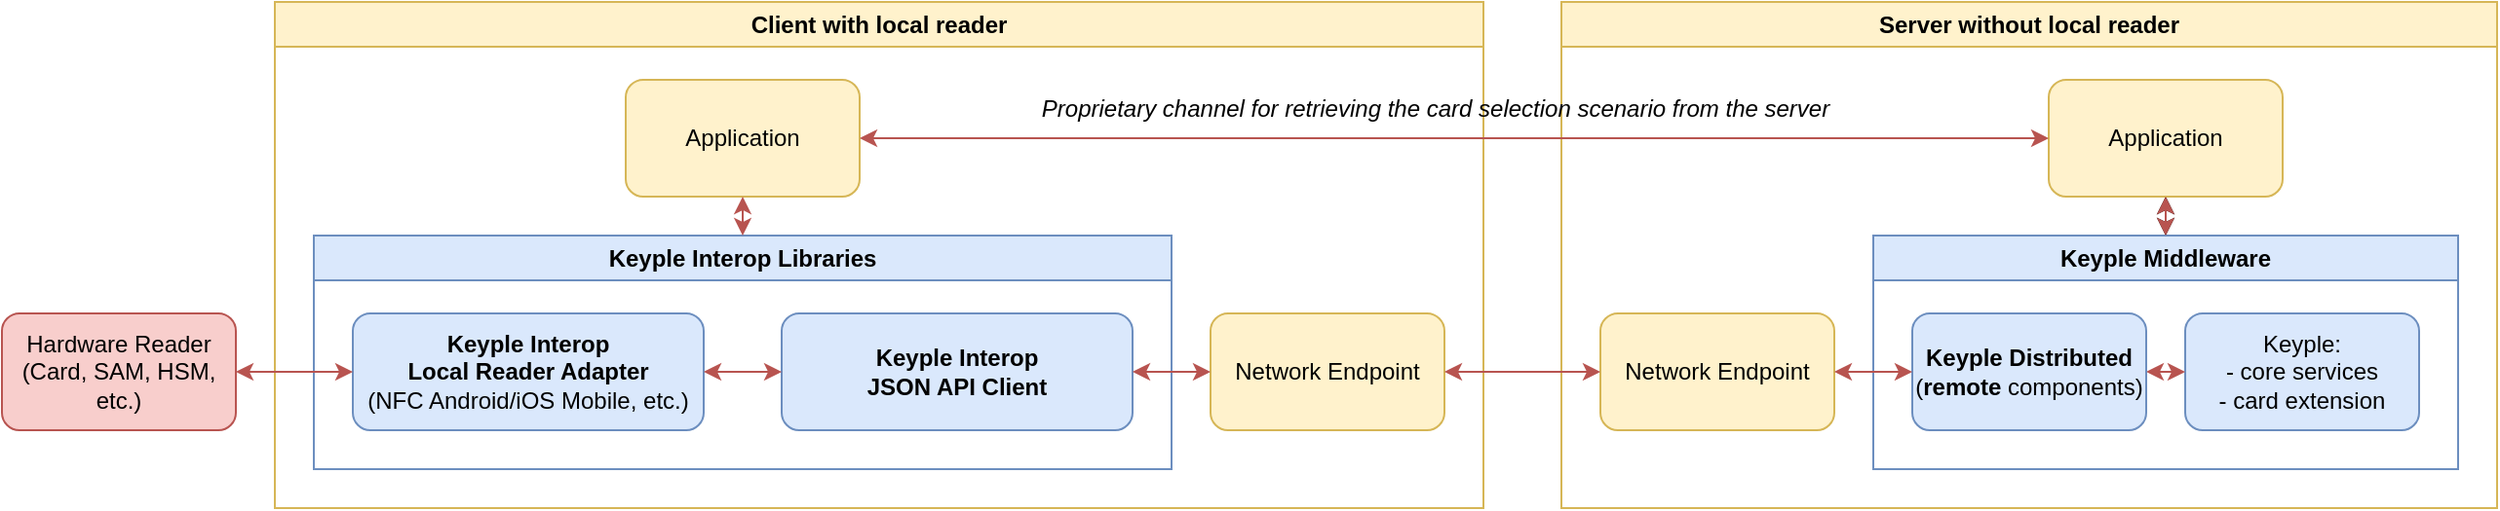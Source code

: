 <mxfile version="20.7.4" type="device"><diagram name="Page-1" id="7Sh1Q71iwAasNACV_Fdk"><mxGraphModel dx="1050" dy="621" grid="1" gridSize="10" guides="1" tooltips="1" connect="1" arrows="1" fold="1" page="1" pageScale="1" pageWidth="1654" pageHeight="1169" math="0" shadow="0"><root><mxCell id="TWPGk657dWVwOv0mLjbH-0"/><mxCell id="TWPGk657dWVwOv0mLjbH-1" parent="TWPGk657dWVwOv0mLjbH-0"/><mxCell id="VzNbVHkSYr1fWwzffarC-0" value="Client with local reader" style="swimlane;whiteSpace=wrap;html=1;fillColor=#fff2cc;strokeColor=#d6b656;startSize=23;" parent="TWPGk657dWVwOv0mLjbH-1" vertex="1"><mxGeometry x="160" y="120" width="620" height="260" as="geometry"/></mxCell><mxCell id="VzNbVHkSYr1fWwzffarC-1" value="Application" style="rounded=1;whiteSpace=wrap;html=1;fillColor=#fff2cc;strokeColor=#d6b656;" parent="VzNbVHkSYr1fWwzffarC-0" vertex="1"><mxGeometry x="180" y="40" width="120" height="60" as="geometry"/></mxCell><mxCell id="VzNbVHkSYr1fWwzffarC-2" value="Keyple Interop Libraries" style="swimlane;whiteSpace=wrap;html=1;swimlaneFillColor=none;fillColor=#dae8fc;strokeColor=#6c8ebf;" parent="VzNbVHkSYr1fWwzffarC-0" vertex="1"><mxGeometry x="20" y="120" width="440" height="120" as="geometry"/></mxCell><mxCell id="VzNbVHkSYr1fWwzffarC-4" value="&lt;b&gt;Keyple Interop&lt;br&gt;JSON API Client&lt;br&gt;&lt;/b&gt;" style="rounded=1;whiteSpace=wrap;html=1;fillColor=#dae8fc;strokeColor=#6c8ebf;" parent="VzNbVHkSYr1fWwzffarC-2" vertex="1"><mxGeometry x="240" y="40" width="180" height="60" as="geometry"/></mxCell><mxCell id="VzNbVHkSYr1fWwzffarC-6" value="&lt;b&gt;Keyple Interop&lt;/b&gt;&lt;br&gt;&lt;b&gt;Local Reader Adapter&lt;/b&gt;&lt;br&gt;(NFC Android/iOS&amp;nbsp;Mobile, etc.)" style="rounded=1;whiteSpace=wrap;html=1;fillColor=#dae8fc;strokeColor=#6c8ebf;" parent="VzNbVHkSYr1fWwzffarC-2" vertex="1"><mxGeometry x="20" y="40" width="180" height="60" as="geometry"/></mxCell><mxCell id="VzNbVHkSYr1fWwzffarC-7" style="edgeStyle=orthogonalEdgeStyle;rounded=1;orthogonalLoop=1;jettySize=auto;html=1;exitX=0;exitY=0.5;exitDx=0;exitDy=0;entryX=1;entryY=0.5;entryDx=0;entryDy=0;endArrow=classic;endFill=1;fillColor=#f8cecc;strokeColor=#b85450;strokeWidth=1;startArrow=classic;startFill=1;" parent="VzNbVHkSYr1fWwzffarC-2" source="VzNbVHkSYr1fWwzffarC-4" target="VzNbVHkSYr1fWwzffarC-6" edge="1"><mxGeometry relative="1" as="geometry"><mxPoint x="110" y="80" as="sourcePoint"/><mxPoint x="-50" y="80" as="targetPoint"/></mxGeometry></mxCell><mxCell id="VzNbVHkSYr1fWwzffarC-8" value="Network Endpoint" style="rounded=1;whiteSpace=wrap;html=1;fillColor=#fff2cc;strokeColor=#d6b656;" parent="VzNbVHkSYr1fWwzffarC-0" vertex="1"><mxGeometry x="480" y="160" width="120" height="60" as="geometry"/></mxCell><mxCell id="VzNbVHkSYr1fWwzffarC-9" style="rounded=0;orthogonalLoop=1;jettySize=auto;html=1;entryX=0.5;entryY=1;entryDx=0;entryDy=0;strokeWidth=1;endArrow=classic;endFill=1;fillColor=#f8cecc;strokeColor=#b85450;startArrow=classic;startFill=1;exitX=0.5;exitY=0;exitDx=0;exitDy=0;" parent="VzNbVHkSYr1fWwzffarC-0" source="VzNbVHkSYr1fWwzffarC-2" target="VzNbVHkSYr1fWwzffarC-1" edge="1"><mxGeometry relative="1" as="geometry"><mxPoint x="260" y="120" as="sourcePoint"/></mxGeometry></mxCell><mxCell id="VzNbVHkSYr1fWwzffarC-10" style="rounded=1;orthogonalLoop=1;jettySize=auto;html=1;exitX=1;exitY=0.5;exitDx=0;exitDy=0;entryX=0;entryY=0.5;entryDx=0;entryDy=0;strokeWidth=1;endArrow=classic;endFill=1;fillColor=#f8cecc;strokeColor=#b85450;startArrow=classic;startFill=1;" parent="VzNbVHkSYr1fWwzffarC-0" source="VzNbVHkSYr1fWwzffarC-4" target="VzNbVHkSYr1fWwzffarC-8" edge="1"><mxGeometry relative="1" as="geometry"/></mxCell><mxCell id="VzNbVHkSYr1fWwzffarC-11" value="Hardware Reader&lt;br&gt;(Card, SAM, HSM, etc.)" style="rounded=1;whiteSpace=wrap;html=1;fillColor=#f8cecc;strokeColor=#b85450;" parent="TWPGk657dWVwOv0mLjbH-1" vertex="1"><mxGeometry x="20" y="280" width="120" height="60" as="geometry"/></mxCell><mxCell id="VzNbVHkSYr1fWwzffarC-12" value="Server without local reader" style="swimlane;whiteSpace=wrap;html=1;startSize=23;fillColor=#fff2cc;strokeColor=#d6b656;" parent="TWPGk657dWVwOv0mLjbH-1" vertex="1"><mxGeometry x="820" y="120" width="480" height="260" as="geometry"/></mxCell><mxCell id="VzNbVHkSYr1fWwzffarC-13" value="" style="edgeStyle=orthogonalEdgeStyle;rounded=0;orthogonalLoop=1;jettySize=auto;html=1;startArrow=classic;startFill=1;endArrow=classic;endFill=1;entryX=0.5;entryY=0;entryDx=0;entryDy=0;" parent="VzNbVHkSYr1fWwzffarC-12" source="VzNbVHkSYr1fWwzffarC-14" target="VzNbVHkSYr1fWwzffarC-15" edge="1"><mxGeometry relative="1" as="geometry"/></mxCell><mxCell id="VzNbVHkSYr1fWwzffarC-14" value="Application" style="rounded=1;whiteSpace=wrap;html=1;fillColor=#fff2cc;strokeColor=#d6b656;" parent="VzNbVHkSYr1fWwzffarC-12" vertex="1"><mxGeometry x="250" y="40" width="120" height="60" as="geometry"/></mxCell><mxCell id="VzNbVHkSYr1fWwzffarC-15" value="Keyple Middleware" style="swimlane;whiteSpace=wrap;html=1;fillColor=#dae8fc;strokeColor=#6c8ebf;" parent="VzNbVHkSYr1fWwzffarC-12" vertex="1"><mxGeometry x="160" y="120" width="300" height="120" as="geometry"/></mxCell><mxCell id="VzNbVHkSYr1fWwzffarC-16" value="Keyple:&lt;br&gt;- core services&lt;br&gt;- card extension" style="rounded=1;whiteSpace=wrap;html=1;fillColor=#dae8fc;strokeColor=#6c8ebf;" parent="VzNbVHkSYr1fWwzffarC-15" vertex="1"><mxGeometry x="160" y="40" width="120" height="60" as="geometry"/></mxCell><mxCell id="VzNbVHkSYr1fWwzffarC-17" style="edgeStyle=none;rounded=0;orthogonalLoop=1;jettySize=auto;html=1;exitX=1;exitY=0.5;exitDx=0;exitDy=0;entryX=0;entryY=0.5;entryDx=0;entryDy=0;strokeWidth=1;endArrow=classic;endFill=1;fillColor=#f8cecc;strokeColor=#b85450;startArrow=classic;startFill=1;" parent="VzNbVHkSYr1fWwzffarC-15" source="VzNbVHkSYr1fWwzffarC-18" target="VzNbVHkSYr1fWwzffarC-16" edge="1"><mxGeometry relative="1" as="geometry"/></mxCell><mxCell id="VzNbVHkSYr1fWwzffarC-18" value="&lt;b&gt;Keyple Distributed&lt;/b&gt;&lt;br&gt;(&lt;b&gt;remote&lt;/b&gt; components)" style="rounded=1;whiteSpace=wrap;html=1;fillColor=#dae8fc;strokeColor=#6c8ebf;" parent="VzNbVHkSYr1fWwzffarC-15" vertex="1"><mxGeometry x="20" y="40" width="120" height="60" as="geometry"/></mxCell><mxCell id="VzNbVHkSYr1fWwzffarC-19" value="Network Endpoint" style="rounded=1;whiteSpace=wrap;html=1;fillColor=#fff2cc;strokeColor=#d6b656;" parent="VzNbVHkSYr1fWwzffarC-12" vertex="1"><mxGeometry x="20" y="160" width="120" height="60" as="geometry"/></mxCell><mxCell id="VzNbVHkSYr1fWwzffarC-20" style="edgeStyle=none;rounded=0;orthogonalLoop=1;jettySize=auto;html=1;exitX=0.5;exitY=0;exitDx=0;exitDy=0;entryX=0.5;entryY=1;entryDx=0;entryDy=0;strokeWidth=1;endArrow=classic;endFill=1;fillColor=#f8cecc;strokeColor=#b85450;startArrow=classic;startFill=1;" parent="VzNbVHkSYr1fWwzffarC-12" source="VzNbVHkSYr1fWwzffarC-15" target="VzNbVHkSYr1fWwzffarC-14" edge="1"><mxGeometry relative="1" as="geometry"/></mxCell><mxCell id="VzNbVHkSYr1fWwzffarC-21" style="edgeStyle=none;rounded=0;orthogonalLoop=1;jettySize=auto;html=1;exitX=1;exitY=0.5;exitDx=0;exitDy=0;entryX=0;entryY=0.5;entryDx=0;entryDy=0;strokeWidth=1;endArrow=classic;endFill=1;fillColor=#f8cecc;strokeColor=#b85450;startArrow=classic;startFill=1;" parent="VzNbVHkSYr1fWwzffarC-12" source="VzNbVHkSYr1fWwzffarC-19" target="VzNbVHkSYr1fWwzffarC-18" edge="1"><mxGeometry relative="1" as="geometry"/></mxCell><mxCell id="VzNbVHkSYr1fWwzffarC-22" style="edgeStyle=orthogonalEdgeStyle;rounded=0;orthogonalLoop=1;jettySize=auto;html=1;exitX=0;exitY=0.5;exitDx=0;exitDy=0;entryX=1;entryY=0.5;entryDx=0;entryDy=0;endArrow=classic;endFill=1;fillColor=#f8cecc;strokeColor=#b85450;strokeWidth=1;startArrow=classic;startFill=1;" parent="TWPGk657dWVwOv0mLjbH-1" source="VzNbVHkSYr1fWwzffarC-6" target="VzNbVHkSYr1fWwzffarC-11" edge="1"><mxGeometry relative="1" as="geometry"/></mxCell><mxCell id="VzNbVHkSYr1fWwzffarC-23" style="edgeStyle=none;rounded=0;orthogonalLoop=1;jettySize=auto;html=1;exitX=1;exitY=0.5;exitDx=0;exitDy=0;entryX=0;entryY=0.5;entryDx=0;entryDy=0;strokeWidth=1;endArrow=classic;endFill=1;fillColor=#f8cecc;strokeColor=#b85450;startArrow=classic;startFill=1;" parent="TWPGk657dWVwOv0mLjbH-1" source="VzNbVHkSYr1fWwzffarC-8" target="VzNbVHkSYr1fWwzffarC-19" edge="1"><mxGeometry relative="1" as="geometry"/></mxCell><mxCell id="VzNbVHkSYr1fWwzffarC-25" style="edgeStyle=none;rounded=0;orthogonalLoop=1;jettySize=auto;html=1;exitX=1;exitY=0.5;exitDx=0;exitDy=0;entryX=0;entryY=0.5;entryDx=0;entryDy=0;strokeWidth=1;endArrow=classic;endFill=1;fillColor=#f8cecc;strokeColor=#b85450;startArrow=classic;startFill=1;" parent="TWPGk657dWVwOv0mLjbH-1" source="VzNbVHkSYr1fWwzffarC-1" target="VzNbVHkSYr1fWwzffarC-14" edge="1"><mxGeometry relative="1" as="geometry"><mxPoint x="510" y="189.5" as="sourcePoint"/><mxPoint x="590" y="189.5" as="targetPoint"/></mxGeometry></mxCell><mxCell id="VzNbVHkSYr1fWwzffarC-26" value="Proprietary channel for retrieving the card selection scenario from the server" style="text;html=1;align=center;verticalAlign=middle;resizable=0;points=[];autosize=1;strokeColor=none;fillColor=none;fontStyle=2" parent="TWPGk657dWVwOv0mLjbH-1" vertex="1"><mxGeometry x="540" y="160" width="430" height="30" as="geometry"/></mxCell></root></mxGraphModel></diagram></mxfile>